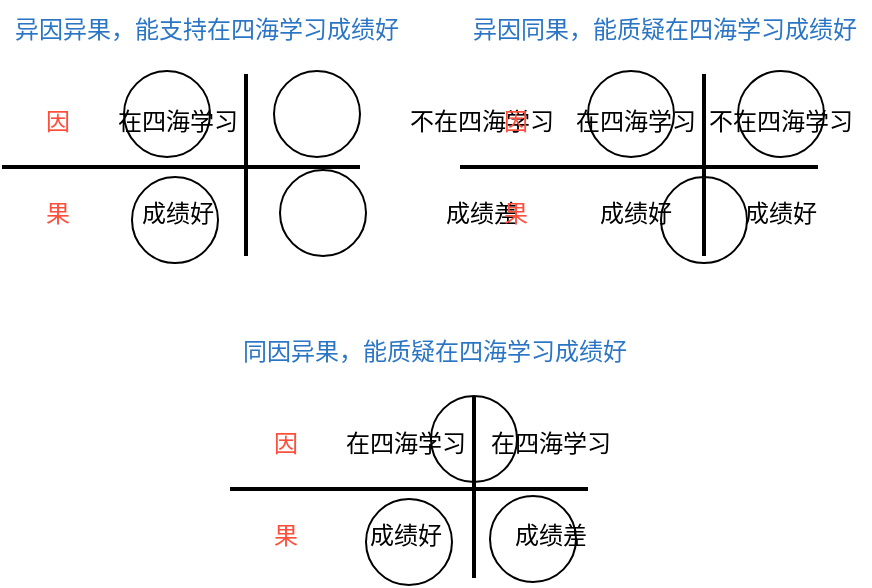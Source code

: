 <mxfile version="23.1.6" type="github">
  <diagram name="第 1 页" id="ORTG3BduSMmwJ5yzQQCn">
    <mxGraphModel dx="773" dy="472" grid="0" gridSize="10" guides="1" tooltips="1" connect="1" arrows="1" fold="1" page="1" pageScale="1" pageWidth="827" pageHeight="1169" math="0" shadow="0">
      <root>
        <mxCell id="0" />
        <mxCell id="1" parent="0" />
        <mxCell id="BkDE5Nv37Xod58xa3vtr-21" value="" style="childLayout=tableLayout;recursiveResize=0;shadow=0;fillColor=none;strokeColor=none;" vertex="1" parent="1">
          <mxGeometry x="148" y="356" width="360.143" height="93" as="geometry" />
        </mxCell>
        <mxCell id="BkDE5Nv37Xod58xa3vtr-22" value="" style="shape=tableRow;horizontal=0;startSize=0;swimlaneHead=0;swimlaneBody=0;top=0;left=0;bottom=0;right=0;dropTarget=0;collapsible=0;recursiveResize=0;expand=0;fontStyle=0;fillColor=none;" vertex="1" parent="BkDE5Nv37Xod58xa3vtr-21">
          <mxGeometry width="360.143" height="47" as="geometry" />
        </mxCell>
        <mxCell id="BkDE5Nv37Xod58xa3vtr-23" value="&lt;font color=&quot;#ff4e3b&quot;&gt;因&lt;/font&gt;" style="connectable=0;recursiveResize=0;strokeColor=none;fillColor=none;align=center;whiteSpace=wrap;html=1;" vertex="1" parent="BkDE5Nv37Xod58xa3vtr-22">
          <mxGeometry width="56" height="47" as="geometry">
            <mxRectangle width="56" height="47" as="alternateBounds" />
          </mxGeometry>
        </mxCell>
        <mxCell id="BkDE5Nv37Xod58xa3vtr-24" value="在四海学习" style="connectable=0;recursiveResize=0;strokeColor=none;fillColor=none;align=center;whiteSpace=wrap;html=1;" vertex="1" parent="BkDE5Nv37Xod58xa3vtr-22">
          <mxGeometry x="56" width="64" height="47" as="geometry">
            <mxRectangle width="64" height="47" as="alternateBounds" />
          </mxGeometry>
        </mxCell>
        <mxCell id="BkDE5Nv37Xod58xa3vtr-25" value="不在四海学习" style="connectable=0;recursiveResize=0;strokeColor=none;fillColor=none;align=center;whiteSpace=wrap;html=1;" vertex="1" parent="BkDE5Nv37Xod58xa3vtr-22">
          <mxGeometry x="120" width="240" height="47" as="geometry">
            <mxRectangle width="240" height="47" as="alternateBounds" />
          </mxGeometry>
        </mxCell>
        <mxCell id="BkDE5Nv37Xod58xa3vtr-26" style="shape=tableRow;horizontal=0;startSize=0;swimlaneHead=0;swimlaneBody=0;top=0;left=0;bottom=0;right=0;dropTarget=0;collapsible=0;recursiveResize=0;expand=0;fontStyle=0;fillColor=none;" vertex="1" parent="BkDE5Nv37Xod58xa3vtr-21">
          <mxGeometry y="47" width="360.143" height="46" as="geometry" />
        </mxCell>
        <mxCell id="BkDE5Nv37Xod58xa3vtr-27" value="&lt;font color=&quot;#ff4e3b&quot;&gt;果&lt;/font&gt;" style="connectable=0;recursiveResize=0;strokeColor=none;fillColor=none;align=center;whiteSpace=wrap;html=1;" vertex="1" parent="BkDE5Nv37Xod58xa3vtr-26">
          <mxGeometry width="56" height="46" as="geometry">
            <mxRectangle width="56" height="46" as="alternateBounds" />
          </mxGeometry>
        </mxCell>
        <mxCell id="BkDE5Nv37Xod58xa3vtr-28" value="成绩好" style="connectable=0;recursiveResize=0;strokeColor=none;fillColor=none;align=center;whiteSpace=wrap;html=1;" vertex="1" parent="BkDE5Nv37Xod58xa3vtr-26">
          <mxGeometry x="56" width="64" height="46" as="geometry">
            <mxRectangle width="64" height="46" as="alternateBounds" />
          </mxGeometry>
        </mxCell>
        <mxCell id="BkDE5Nv37Xod58xa3vtr-29" value="成绩差" style="connectable=0;recursiveResize=0;strokeColor=none;fillColor=none;align=center;whiteSpace=wrap;html=1;" vertex="1" parent="BkDE5Nv37Xod58xa3vtr-26">
          <mxGeometry x="120" width="240" height="46" as="geometry">
            <mxRectangle width="240" height="46" as="alternateBounds" />
          </mxGeometry>
        </mxCell>
        <mxCell id="BkDE5Nv37Xod58xa3vtr-37" value="" style="line;strokeWidth=2;html=1;" vertex="1" parent="1">
          <mxGeometry x="148" y="397.5" width="179" height="10" as="geometry" />
        </mxCell>
        <mxCell id="BkDE5Nv37Xod58xa3vtr-38" value="" style="line;strokeWidth=2;direction=south;html=1;" vertex="1" parent="1">
          <mxGeometry x="265" y="356" width="10" height="91" as="geometry" />
        </mxCell>
        <mxCell id="BkDE5Nv37Xod58xa3vtr-49" value="异因异果，能支持在四海学习成绩好" style="text;strokeColor=none;align=center;fillColor=none;html=1;verticalAlign=middle;whiteSpace=wrap;rounded=0;fontColor=#2b75c5;" vertex="1" parent="1">
          <mxGeometry x="148" y="319" width="205" height="30" as="geometry" />
        </mxCell>
        <mxCell id="BkDE5Nv37Xod58xa3vtr-73" value="" style="childLayout=tableLayout;recursiveResize=0;shadow=0;fillColor=none;strokeColor=none;" vertex="1" parent="1">
          <mxGeometry x="377" y="356" width="200.571" height="93" as="geometry" />
        </mxCell>
        <mxCell id="BkDE5Nv37Xod58xa3vtr-74" value="" style="shape=tableRow;horizontal=0;startSize=0;swimlaneHead=0;swimlaneBody=0;top=0;left=0;bottom=0;right=0;dropTarget=0;collapsible=0;recursiveResize=0;expand=0;fontStyle=0;fillColor=none;" vertex="1" parent="BkDE5Nv37Xod58xa3vtr-73">
          <mxGeometry width="200.571" height="47" as="geometry" />
        </mxCell>
        <mxCell id="BkDE5Nv37Xod58xa3vtr-75" value="&lt;font color=&quot;#ff4e3b&quot;&gt;因&lt;/font&gt;" style="connectable=0;recursiveResize=0;strokeColor=none;fillColor=none;align=center;whiteSpace=wrap;html=1;" vertex="1" parent="BkDE5Nv37Xod58xa3vtr-74">
          <mxGeometry width="56" height="47" as="geometry">
            <mxRectangle width="56" height="47" as="alternateBounds" />
          </mxGeometry>
        </mxCell>
        <mxCell id="BkDE5Nv37Xod58xa3vtr-76" value="在四海学习" style="connectable=0;recursiveResize=0;strokeColor=none;fillColor=none;align=center;whiteSpace=wrap;html=1;" vertex="1" parent="BkDE5Nv37Xod58xa3vtr-74">
          <mxGeometry x="56" width="64" height="47" as="geometry">
            <mxRectangle width="64" height="47" as="alternateBounds" />
          </mxGeometry>
        </mxCell>
        <mxCell id="BkDE5Nv37Xod58xa3vtr-77" value="不在四海学习" style="connectable=0;recursiveResize=0;strokeColor=none;fillColor=none;align=center;whiteSpace=wrap;html=1;" vertex="1" parent="BkDE5Nv37Xod58xa3vtr-74">
          <mxGeometry x="120" width="81" height="47" as="geometry">
            <mxRectangle width="81" height="47" as="alternateBounds" />
          </mxGeometry>
        </mxCell>
        <mxCell id="BkDE5Nv37Xod58xa3vtr-78" style="shape=tableRow;horizontal=0;startSize=0;swimlaneHead=0;swimlaneBody=0;top=0;left=0;bottom=0;right=0;dropTarget=0;collapsible=0;recursiveResize=0;expand=0;fontStyle=0;fillColor=none;" vertex="1" parent="BkDE5Nv37Xod58xa3vtr-73">
          <mxGeometry y="47" width="200.571" height="46" as="geometry" />
        </mxCell>
        <mxCell id="BkDE5Nv37Xod58xa3vtr-79" value="&lt;font color=&quot;#ff4e3b&quot;&gt;果&lt;/font&gt;" style="connectable=0;recursiveResize=0;strokeColor=none;fillColor=none;align=center;whiteSpace=wrap;html=1;" vertex="1" parent="BkDE5Nv37Xod58xa3vtr-78">
          <mxGeometry width="56" height="46" as="geometry">
            <mxRectangle width="56" height="46" as="alternateBounds" />
          </mxGeometry>
        </mxCell>
        <mxCell id="BkDE5Nv37Xod58xa3vtr-80" value="成绩好" style="connectable=0;recursiveResize=0;strokeColor=none;fillColor=none;align=center;whiteSpace=wrap;html=1;" vertex="1" parent="BkDE5Nv37Xod58xa3vtr-78">
          <mxGeometry x="56" width="64" height="46" as="geometry">
            <mxRectangle width="64" height="46" as="alternateBounds" />
          </mxGeometry>
        </mxCell>
        <mxCell id="BkDE5Nv37Xod58xa3vtr-81" value="成绩好" style="connectable=0;recursiveResize=0;strokeColor=none;fillColor=none;align=center;whiteSpace=wrap;html=1;" vertex="1" parent="BkDE5Nv37Xod58xa3vtr-78">
          <mxGeometry x="120" width="81" height="46" as="geometry">
            <mxRectangle width="81" height="46" as="alternateBounds" />
          </mxGeometry>
        </mxCell>
        <mxCell id="BkDE5Nv37Xod58xa3vtr-82" value="" style="line;strokeWidth=2;html=1;" vertex="1" parent="1">
          <mxGeometry x="377" y="397.5" width="179" height="10" as="geometry" />
        </mxCell>
        <mxCell id="BkDE5Nv37Xod58xa3vtr-83" value="" style="line;strokeWidth=2;direction=south;html=1;" vertex="1" parent="1">
          <mxGeometry x="494" y="356" width="10" height="91" as="geometry" />
        </mxCell>
        <mxCell id="BkDE5Nv37Xod58xa3vtr-84" value="异因同果，能质疑在四海学习成绩好" style="text;strokeColor=none;align=center;fillColor=none;html=1;verticalAlign=middle;whiteSpace=wrap;rounded=0;fontColor=#2b75c5;" vertex="1" parent="1">
          <mxGeometry x="377" y="319" width="205" height="30" as="geometry" />
        </mxCell>
        <mxCell id="BkDE5Nv37Xod58xa3vtr-85" value="" style="childLayout=tableLayout;recursiveResize=0;shadow=0;fillColor=none;strokeColor=none;" vertex="1" parent="1">
          <mxGeometry x="262" y="517" width="200.571" height="93" as="geometry" />
        </mxCell>
        <mxCell id="BkDE5Nv37Xod58xa3vtr-86" value="" style="shape=tableRow;horizontal=0;startSize=0;swimlaneHead=0;swimlaneBody=0;top=0;left=0;bottom=0;right=0;dropTarget=0;collapsible=0;recursiveResize=0;expand=0;fontStyle=0;fillColor=none;" vertex="1" parent="BkDE5Nv37Xod58xa3vtr-85">
          <mxGeometry width="200.571" height="47" as="geometry" />
        </mxCell>
        <mxCell id="BkDE5Nv37Xod58xa3vtr-87" value="&lt;font color=&quot;#ff4e3b&quot;&gt;因&lt;/font&gt;" style="connectable=0;recursiveResize=0;strokeColor=none;fillColor=none;align=center;whiteSpace=wrap;html=1;" vertex="1" parent="BkDE5Nv37Xod58xa3vtr-86">
          <mxGeometry width="56" height="47" as="geometry">
            <mxRectangle width="56" height="47" as="alternateBounds" />
          </mxGeometry>
        </mxCell>
        <mxCell id="BkDE5Nv37Xod58xa3vtr-88" value="在四海学习" style="connectable=0;recursiveResize=0;strokeColor=none;fillColor=none;align=center;whiteSpace=wrap;html=1;" vertex="1" parent="BkDE5Nv37Xod58xa3vtr-86">
          <mxGeometry x="56" width="64" height="47" as="geometry">
            <mxRectangle width="64" height="47" as="alternateBounds" />
          </mxGeometry>
        </mxCell>
        <mxCell id="BkDE5Nv37Xod58xa3vtr-89" value="在四海学习" style="connectable=0;recursiveResize=0;strokeColor=none;fillColor=none;align=center;whiteSpace=wrap;html=1;" vertex="1" parent="BkDE5Nv37Xod58xa3vtr-86">
          <mxGeometry x="120" width="81" height="47" as="geometry">
            <mxRectangle width="81" height="47" as="alternateBounds" />
          </mxGeometry>
        </mxCell>
        <mxCell id="BkDE5Nv37Xod58xa3vtr-90" style="shape=tableRow;horizontal=0;startSize=0;swimlaneHead=0;swimlaneBody=0;top=0;left=0;bottom=0;right=0;dropTarget=0;collapsible=0;recursiveResize=0;expand=0;fontStyle=0;fillColor=none;" vertex="1" parent="BkDE5Nv37Xod58xa3vtr-85">
          <mxGeometry y="47" width="200.571" height="46" as="geometry" />
        </mxCell>
        <mxCell id="BkDE5Nv37Xod58xa3vtr-91" value="&lt;font color=&quot;#ff4e3b&quot;&gt;果&lt;/font&gt;" style="connectable=0;recursiveResize=0;strokeColor=none;fillColor=none;align=center;whiteSpace=wrap;html=1;" vertex="1" parent="BkDE5Nv37Xod58xa3vtr-90">
          <mxGeometry width="56" height="46" as="geometry">
            <mxRectangle width="56" height="46" as="alternateBounds" />
          </mxGeometry>
        </mxCell>
        <mxCell id="BkDE5Nv37Xod58xa3vtr-92" value="成绩好" style="connectable=0;recursiveResize=0;strokeColor=none;fillColor=none;align=center;whiteSpace=wrap;html=1;" vertex="1" parent="BkDE5Nv37Xod58xa3vtr-90">
          <mxGeometry x="56" width="64" height="46" as="geometry">
            <mxRectangle width="64" height="46" as="alternateBounds" />
          </mxGeometry>
        </mxCell>
        <mxCell id="BkDE5Nv37Xod58xa3vtr-93" value="成绩差" style="connectable=0;recursiveResize=0;strokeColor=none;fillColor=none;align=center;whiteSpace=wrap;html=1;" vertex="1" parent="BkDE5Nv37Xod58xa3vtr-90">
          <mxGeometry x="120" width="81" height="46" as="geometry">
            <mxRectangle width="81" height="46" as="alternateBounds" />
          </mxGeometry>
        </mxCell>
        <mxCell id="BkDE5Nv37Xod58xa3vtr-94" value="" style="line;strokeWidth=2;html=1;" vertex="1" parent="1">
          <mxGeometry x="262" y="558.5" width="179" height="10" as="geometry" />
        </mxCell>
        <mxCell id="BkDE5Nv37Xod58xa3vtr-95" value="" style="line;strokeWidth=2;direction=south;html=1;" vertex="1" parent="1">
          <mxGeometry x="379" y="517" width="10" height="91" as="geometry" />
        </mxCell>
        <mxCell id="BkDE5Nv37Xod58xa3vtr-96" value="同因异果，能质疑在四海学习成绩好" style="text;strokeColor=none;align=center;fillColor=none;html=1;verticalAlign=middle;whiteSpace=wrap;rounded=0;fontColor=#2b75c5;" vertex="1" parent="1">
          <mxGeometry x="262" y="480" width="205" height="30" as="geometry" />
        </mxCell>
        <mxCell id="BkDE5Nv37Xod58xa3vtr-109" value="" style="ellipse;whiteSpace=wrap;html=1;aspect=fixed;fillColor=none;" vertex="1" parent="1">
          <mxGeometry x="209" y="354.5" width="43" height="43" as="geometry" />
        </mxCell>
        <mxCell id="BkDE5Nv37Xod58xa3vtr-110" value="" style="ellipse;whiteSpace=wrap;html=1;aspect=fixed;fillColor=none;" vertex="1" parent="1">
          <mxGeometry x="284" y="354.5" width="43" height="43" as="geometry" />
        </mxCell>
        <mxCell id="BkDE5Nv37Xod58xa3vtr-111" value="" style="ellipse;whiteSpace=wrap;html=1;aspect=fixed;fillColor=none;" vertex="1" parent="1">
          <mxGeometry x="287" y="404" width="43" height="43" as="geometry" />
        </mxCell>
        <mxCell id="BkDE5Nv37Xod58xa3vtr-112" value="" style="ellipse;whiteSpace=wrap;html=1;aspect=fixed;fillColor=none;" vertex="1" parent="1">
          <mxGeometry x="213" y="407.5" width="43" height="43" as="geometry" />
        </mxCell>
        <mxCell id="BkDE5Nv37Xod58xa3vtr-113" value="" style="ellipse;whiteSpace=wrap;html=1;aspect=fixed;fillColor=none;" vertex="1" parent="1">
          <mxGeometry x="441" y="354.5" width="43" height="43" as="geometry" />
        </mxCell>
        <mxCell id="BkDE5Nv37Xod58xa3vtr-114" value="" style="ellipse;whiteSpace=wrap;html=1;aspect=fixed;fillColor=none;" vertex="1" parent="1">
          <mxGeometry x="516" y="354.5" width="43" height="43" as="geometry" />
        </mxCell>
        <mxCell id="BkDE5Nv37Xod58xa3vtr-116" value="" style="ellipse;whiteSpace=wrap;html=1;aspect=fixed;fillColor=none;" vertex="1" parent="1">
          <mxGeometry x="362.5" y="517" width="43" height="43" as="geometry" />
        </mxCell>
        <mxCell id="BkDE5Nv37Xod58xa3vtr-117" value="" style="ellipse;whiteSpace=wrap;html=1;aspect=fixed;fillColor=none;" vertex="1" parent="1">
          <mxGeometry x="330" y="568.5" width="43" height="43" as="geometry" />
        </mxCell>
        <mxCell id="BkDE5Nv37Xod58xa3vtr-118" value="" style="ellipse;whiteSpace=wrap;html=1;aspect=fixed;fillColor=none;" vertex="1" parent="1">
          <mxGeometry x="392" y="567" width="43" height="43" as="geometry" />
        </mxCell>
        <mxCell id="BkDE5Nv37Xod58xa3vtr-119" value="" style="ellipse;whiteSpace=wrap;html=1;aspect=fixed;fillColor=none;" vertex="1" parent="1">
          <mxGeometry x="477.5" y="407.5" width="43" height="43" as="geometry" />
        </mxCell>
      </root>
    </mxGraphModel>
  </diagram>
</mxfile>
